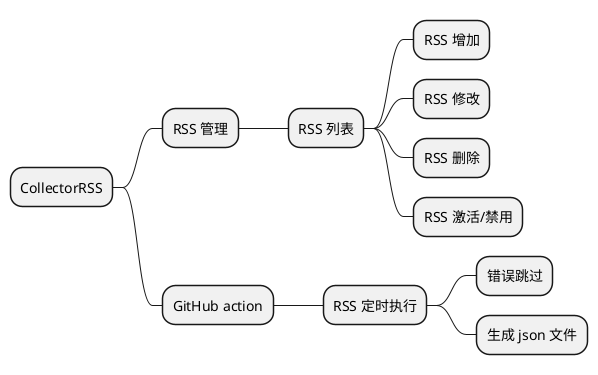 @startmindmap
* CollectorRSS
** RSS 管理
*** RSS 列表
**** RSS 增加
**** RSS 修改
**** RSS 删除
**** RSS 激活/禁用
** GitHub action
*** RSS 定时执行
**** 错误跳过
**** 生成 json 文件
@endmindmap